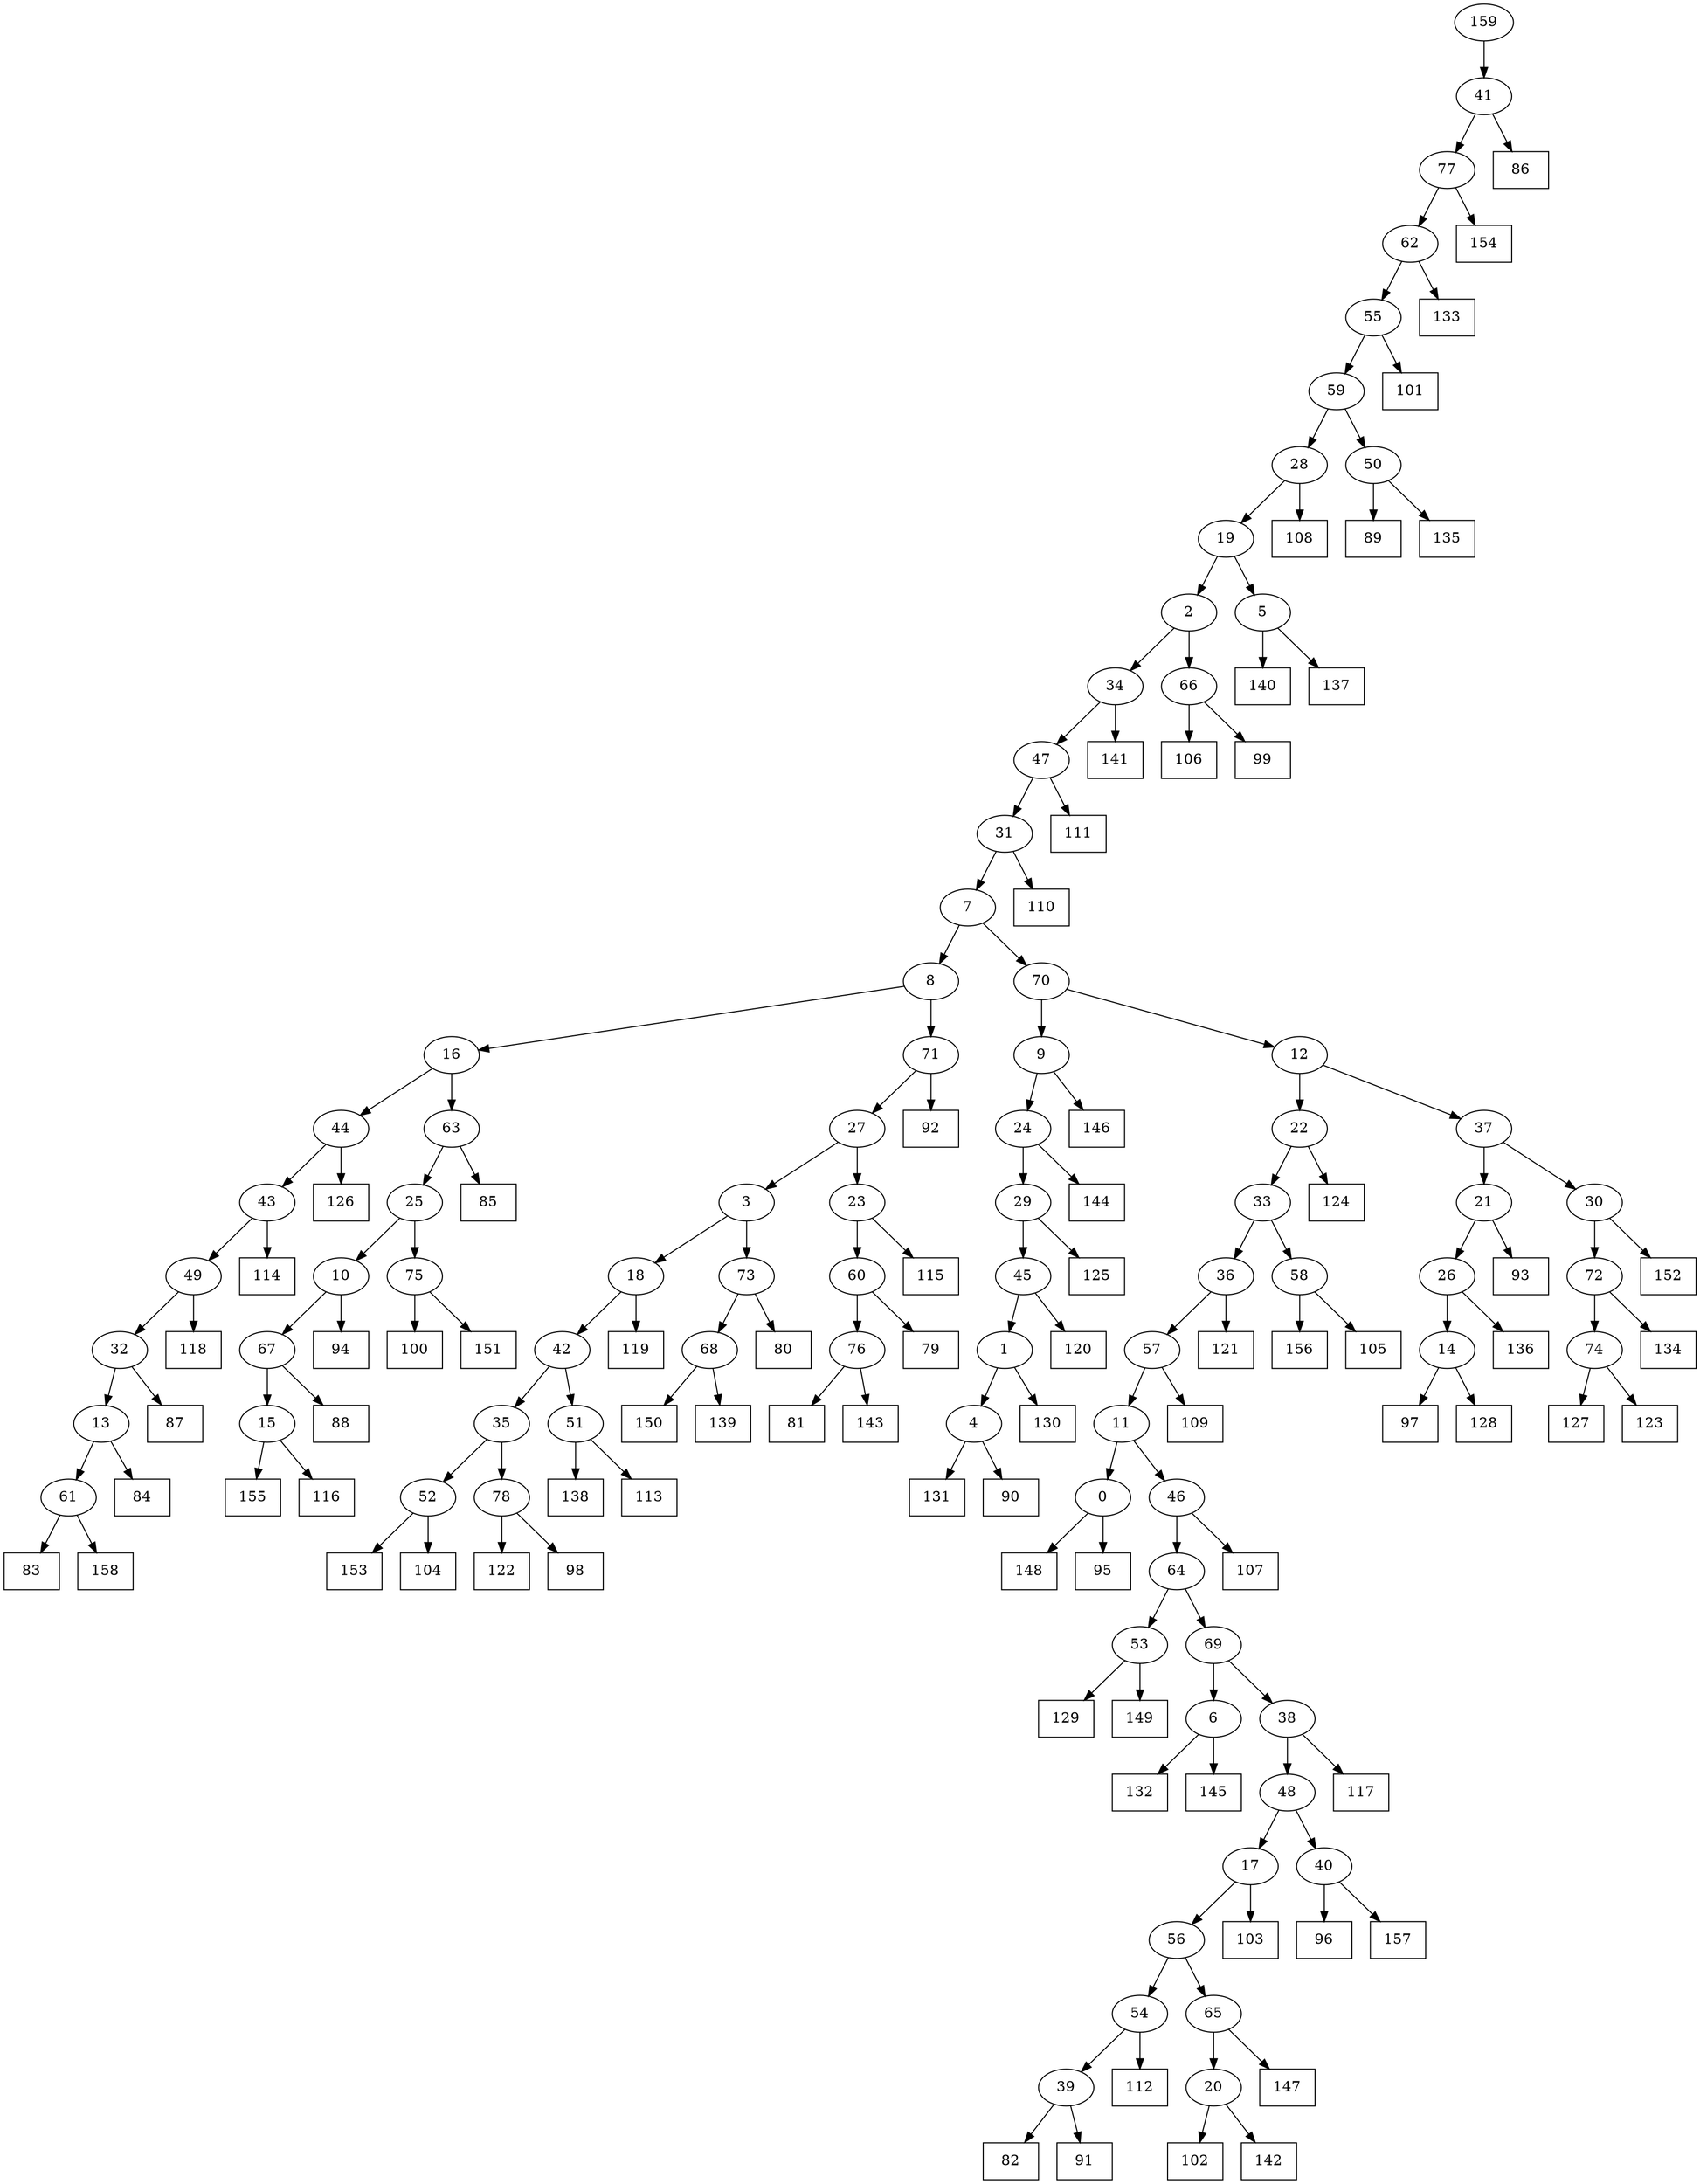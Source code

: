 digraph G {
0[label="0"];
1[label="1"];
2[label="2"];
3[label="3"];
4[label="4"];
5[label="5"];
6[label="6"];
7[label="7"];
8[label="8"];
9[label="9"];
10[label="10"];
11[label="11"];
12[label="12"];
13[label="13"];
14[label="14"];
15[label="15"];
16[label="16"];
17[label="17"];
18[label="18"];
19[label="19"];
20[label="20"];
21[label="21"];
22[label="22"];
23[label="23"];
24[label="24"];
25[label="25"];
26[label="26"];
27[label="27"];
28[label="28"];
29[label="29"];
30[label="30"];
31[label="31"];
32[label="32"];
33[label="33"];
34[label="34"];
35[label="35"];
36[label="36"];
37[label="37"];
38[label="38"];
39[label="39"];
40[label="40"];
41[label="41"];
42[label="42"];
43[label="43"];
44[label="44"];
45[label="45"];
46[label="46"];
47[label="47"];
48[label="48"];
49[label="49"];
50[label="50"];
51[label="51"];
52[label="52"];
53[label="53"];
54[label="54"];
55[label="55"];
56[label="56"];
57[label="57"];
58[label="58"];
59[label="59"];
60[label="60"];
61[label="61"];
62[label="62"];
63[label="63"];
64[label="64"];
65[label="65"];
66[label="66"];
67[label="67"];
68[label="68"];
69[label="69"];
70[label="70"];
71[label="71"];
72[label="72"];
73[label="73"];
74[label="74"];
75[label="75"];
76[label="76"];
77[label="77"];
78[label="78"];
79[shape=box,label="100"];
80[shape=box,label="131"];
81[shape=box,label="140"];
82[shape=box,label="121"];
83[shape=box,label="86"];
84[shape=box,label="108"];
85[shape=box,label="97"];
86[shape=box,label="106"];
87[shape=box,label="99"];
88[shape=box,label="125"];
89[shape=box,label="126"];
90[shape=box,label="124"];
91[shape=box,label="127"];
92[shape=box,label="154"];
93[shape=box,label="138"];
94[shape=box,label="148"];
95[shape=box,label="133"];
96[shape=box,label="82"];
97[shape=box,label="141"];
98[shape=box,label="89"];
99[shape=box,label="146"];
100[shape=box,label="151"];
101[shape=box,label="79"];
102[shape=box,label="111"];
103[shape=box,label="129"];
104[shape=box,label="91"];
105[shape=box,label="132"];
106[shape=box,label="122"];
107[shape=box,label="120"];
108[shape=box,label="135"];
109[shape=box,label="95"];
110[shape=box,label="102"];
111[shape=box,label="137"];
112[shape=box,label="83"];
113[shape=box,label="98"];
114[shape=box,label="149"];
115[shape=box,label="134"];
116[shape=box,label="156"];
117[shape=box,label="152"];
118[shape=box,label="155"];
119[shape=box,label="101"];
120[shape=box,label="109"];
121[shape=box,label="92"];
122[shape=box,label="88"];
123[shape=box,label="81"];
124[shape=box,label="158"];
125[shape=box,label="103"];
126[shape=box,label="119"];
127[shape=box,label="123"];
128[shape=box,label="90"];
129[shape=box,label="114"];
130[shape=box,label="105"];
131[shape=box,label="115"];
132[shape=box,label="142"];
133[shape=box,label="80"];
134[shape=box,label="110"];
135[shape=box,label="118"];
136[shape=box,label="117"];
137[shape=box,label="107"];
138[shape=box,label="144"];
139[shape=box,label="150"];
140[shape=box,label="84"];
141[shape=box,label="94"];
142[shape=box,label="147"];
143[shape=box,label="128"];
144[shape=box,label="145"];
145[shape=box,label="113"];
146[shape=box,label="96"];
147[shape=box,label="85"];
148[shape=box,label="112"];
149[shape=box,label="87"];
150[shape=box,label="153"];
151[shape=box,label="139"];
152[shape=box,label="130"];
153[shape=box,label="116"];
154[shape=box,label="93"];
155[shape=box,label="136"];
156[shape=box,label="143"];
157[shape=box,label="157"];
158[shape=box,label="104"];
159[label="159"];
0->109 ;
40->146 ;
73->133 ;
29->88 ;
18->126 ;
22->90 ;
34->97 ;
76->123 ;
62->95 ;
2->34 ;
20->132 ;
39->96 ;
68->151 ;
6->105 ;
55->119 ;
50->108 ;
38->136 ;
43->129 ;
34->47 ;
78->113 ;
48->17 ;
14->85 ;
35->78 ;
78->106 ;
57->11 ;
17->125 ;
15->118 ;
15->153 ;
22->33 ;
1->152 ;
53->114 ;
1->4 ;
4->128 ;
4->80 ;
52->150 ;
66->86 ;
56->54 ;
40->157 ;
20->110 ;
39->104 ;
12->37 ;
17->56 ;
47->102 ;
31->134 ;
32->149 ;
24->138 ;
44->43 ;
62->55 ;
55->59 ;
65->20 ;
37->21 ;
26->155 ;
16->44 ;
71->121 ;
75->100 ;
21->26 ;
26->14 ;
47->31 ;
31->7 ;
54->39 ;
49->135 ;
10->141 ;
67->122 ;
37->30 ;
30->117 ;
13->61 ;
42->35 ;
71->27 ;
27->23 ;
7->8 ;
8->16 ;
23->131 ;
29->45 ;
45->107 ;
28->84 ;
36->57 ;
57->120 ;
44->89 ;
0->94 ;
11->0 ;
19->2 ;
33->36 ;
36->82 ;
77->62 ;
63->147 ;
61->124 ;
58->130 ;
159->41 ;
41->83 ;
12->22 ;
45->1 ;
3->18 ;
18->42 ;
61->112 ;
59->50 ;
50->98 ;
38->48 ;
21->154 ;
60->76 ;
76->156 ;
65->142 ;
32->13 ;
13->140 ;
54->148 ;
30->72 ;
68->139 ;
5->111 ;
41->77 ;
72->115 ;
16->63 ;
53->103 ;
42->51 ;
51->93 ;
43->49 ;
49->32 ;
24->29 ;
14->143 ;
35->52 ;
52->158 ;
77->92 ;
10->67 ;
67->15 ;
74->91 ;
33->58 ;
58->116 ;
8->71 ;
2->66 ;
66->87 ;
56->65 ;
69->38 ;
6->144 ;
59->28 ;
28->19 ;
46->64 ;
27->3 ;
70->9 ;
9->24 ;
51->145 ;
3->73 ;
73->68 ;
64->53 ;
64->69 ;
69->6 ;
7->70 ;
25->75 ;
75->79 ;
63->25 ;
25->10 ;
70->12 ;
11->46 ;
46->137 ;
48->40 ;
23->60 ;
60->101 ;
72->74 ;
74->127 ;
9->99 ;
19->5 ;
5->81 ;
}
